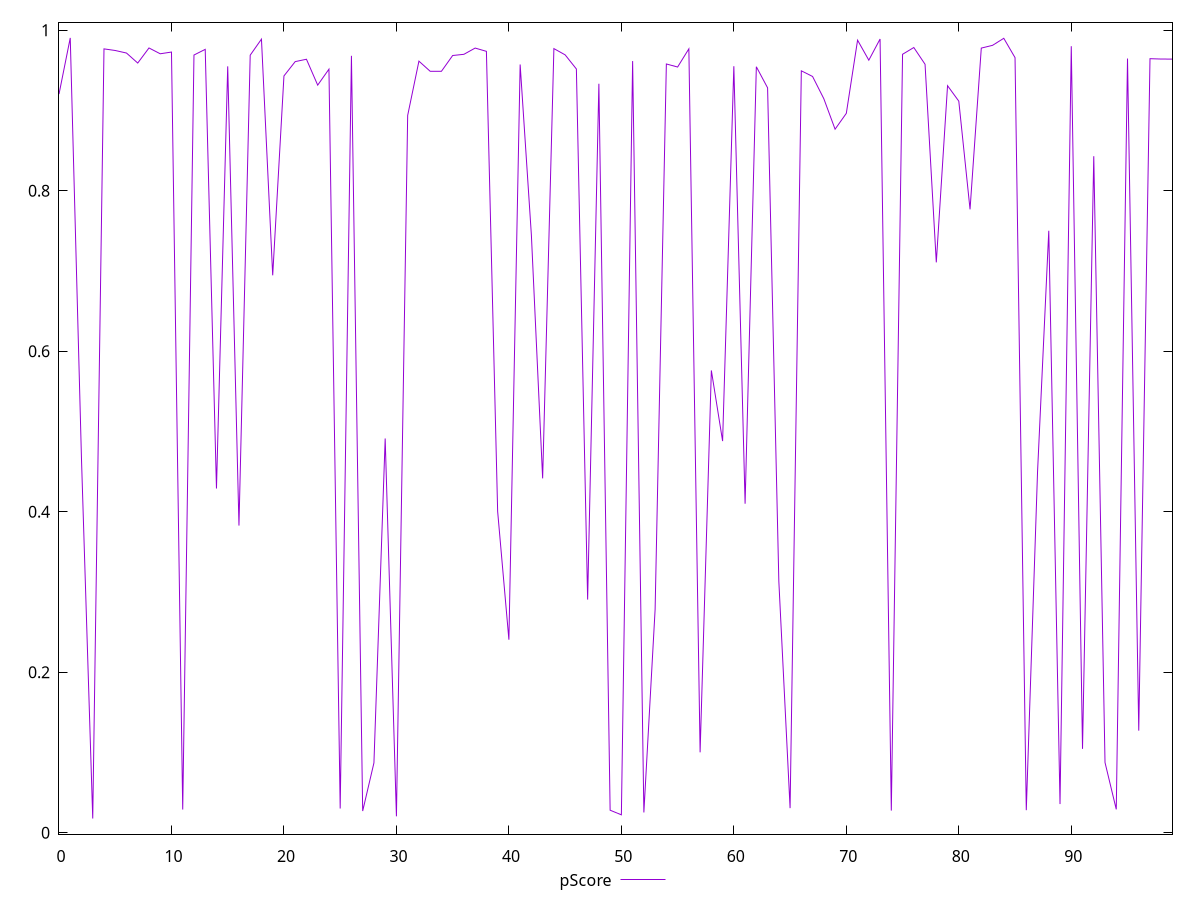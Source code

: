 reset

$pScore <<EOF
0 0.9204838077686036
1 0.9905072368736434
2 0.4651243337369066
3 0.017706111101411737
4 0.9768436767650538
5 0.9748186833195274
6 0.9716516346830352
7 0.9591807062143781
8 0.977980594334753
9 0.9707343349258006
10 0.9728806137875716
11 0.028889638632908
12 0.9691704947071504
13 0.9762440293058032
14 0.42894477766519856
15 0.9550636024845454
16 0.38278851549210335
17 0.9689838952443317
18 0.9889685315982673
19 0.6946463636924538
20 0.94312848133607
21 0.9609610642967392
22 0.9639182020497535
23 0.9316592748385593
24 0.9515541333188975
25 0.030166349914525548
26 0.9681783419122482
27 0.02702975571514482
28 0.0870391581829712
29 0.49130462521976787
30 0.020404720158011758
31 0.893904747154517
32 0.9615515072399725
33 0.9489338780884365
34 0.948858974720761
35 0.9685757530699157
36 0.9700668128286488
37 0.9778500190732031
38 0.9737685210421416
39 0.4003787205655386
40 0.24053389594006558
41 0.9574037662938479
42 0.744578212783783
43 0.4415800946206354
44 0.9771953436874945
45 0.9693783764154572
46 0.9517702764646851
47 0.2905741873791131
48 0.9333857312283451
49 0.02806719238506239
50 0.022302726793751004
51 0.9616652281891833
52 0.02523710525566919
53 0.2782869406726965
54 0.9580239447460893
55 0.9542198335703993
56 0.9768804281851734
57 0.10019337501258513
58 0.5761065692076182
59 0.48806317880841155
60 0.9552636652959586
61 0.41003429390184354
62 0.9545662757725781
63 0.9282756773923798
64 0.3132915488013155
65 0.0306290395228776
66 0.9494869627598556
67 0.942447887025545
68 0.9147293517415438
69 0.8767464582600699
70 0.896517269073692
71 0.9876775094579651
72 0.9627481181525732
73 0.9890991531760078
74 0.02760851526865149
75 0.970104876492143
76 0.9785330890076513
77 0.9576444742046702
78 0.7107957267810951
79 0.930951373079456
80 0.9116599716394339
81 0.7768234503724782
82 0.9778088365863304
83 0.9812413819761848
84 0.990020160362974
85 0.9659083043519205
86 0.02807969820000822
87 0.44921523769264143
88 0.7502095060156955
89 0.03574787500946297
90 0.9801668658660665
91 0.10453896938314472
92 0.8430802524669636
93 0.0875227270735584
94 0.029111858232610532
95 0.9647862972468524
96 0.12716664056012894
97 0.9646135552703621
98 0.9641671185053751
99 0.9641086112340743
EOF

set key outside below
set xrange [0:99]
set yrange [-0.001749911414032898:1.009963259389088]
set trange [-0.001749911414032898:1.009963259389088]
set terminal svg size 640, 500 enhanced background rgb 'white'
set output "reports/report_00028_2021-02-24T12-49-42.674Z/largest-contentful-paint/samples/agenda/pScore/values.svg"

plot $pScore title "pScore" with line

reset
